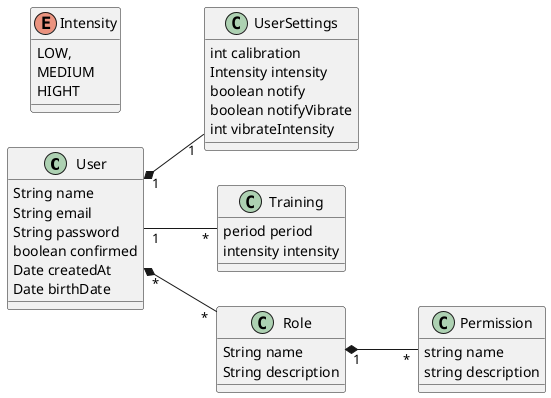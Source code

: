 @startuml
left to right direction 

User "1" *-- "1" UserSettings
User "1" -- "*"  Training 
Role "1" *-- "*" Permission 
User "*" *-- "*" Role 
class User{
    String name
    String email
    String password
    boolean confirmed
    Date createdAt
    Date birthDate 
  }

class Role {
    String name
    String description
  }

class Permission{
    string name 
    string description 
  }

class UserSettings{
    int calibration 
    Intensity intensity
    boolean notify
    boolean notifyVibrate
    int vibrateIntensity
  }
class Training{
    period period 
    intensity intensity
  }
enum Intensity{
    LOW,
    MEDIUM
    HIGHT
  }
@enduml

